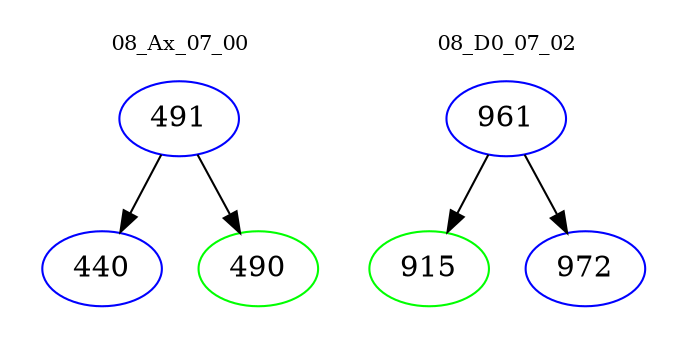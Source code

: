 digraph{
subgraph cluster_0 {
color = white
label = "08_Ax_07_00";
fontsize=10;
T0_491 [label="491", color="blue"]
T0_491 -> T0_440 [color="black"]
T0_440 [label="440", color="blue"]
T0_491 -> T0_490 [color="black"]
T0_490 [label="490", color="green"]
}
subgraph cluster_1 {
color = white
label = "08_D0_07_02";
fontsize=10;
T1_961 [label="961", color="blue"]
T1_961 -> T1_915 [color="black"]
T1_915 [label="915", color="green"]
T1_961 -> T1_972 [color="black"]
T1_972 [label="972", color="blue"]
}
}
